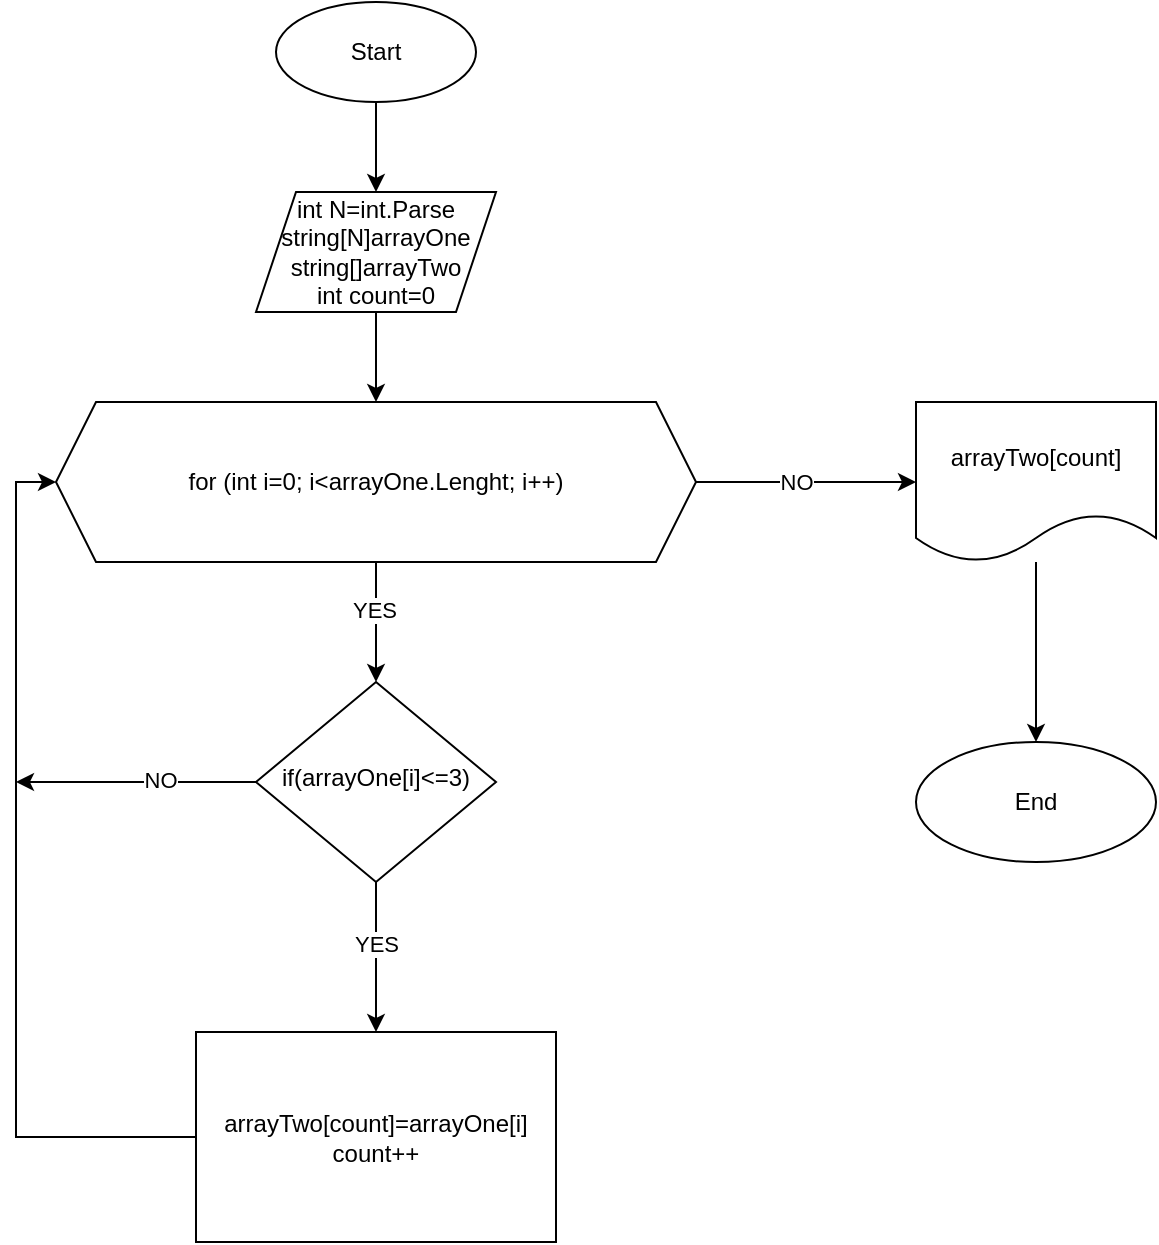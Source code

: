 <mxfile version="20.5.3" type="device"><diagram id="C5RBs43oDa-KdzZeNtuy" name="Page-1"><mxGraphModel dx="1422" dy="762" grid="1" gridSize="10" guides="1" tooltips="1" connect="1" arrows="1" fold="1" page="1" pageScale="1" pageWidth="827" pageHeight="1169" math="0" shadow="0"><root><mxCell id="WIyWlLk6GJQsqaUBKTNV-0"/><mxCell id="WIyWlLk6GJQsqaUBKTNV-1" parent="WIyWlLk6GJQsqaUBKTNV-0"/><mxCell id="Hsx6DQX_r-x9BupJakEi-3" style="edgeStyle=orthogonalEdgeStyle;rounded=0;orthogonalLoop=1;jettySize=auto;html=1;exitX=0.5;exitY=1;exitDx=0;exitDy=0;entryX=0.5;entryY=0;entryDx=0;entryDy=0;" parent="WIyWlLk6GJQsqaUBKTNV-1" source="WIyWlLk6GJQsqaUBKTNV-6" target="Hsx6DQX_r-x9BupJakEi-2" edge="1"><mxGeometry relative="1" as="geometry"/></mxCell><mxCell id="Hsx6DQX_r-x9BupJakEi-6" value="YES" style="edgeLabel;html=1;align=center;verticalAlign=middle;resizable=0;points=[];" parent="Hsx6DQX_r-x9BupJakEi-3" vertex="1" connectable="0"><mxGeometry x="-0.173" relative="1" as="geometry"><mxPoint as="offset"/></mxGeometry></mxCell><mxCell id="Hsx6DQX_r-x9BupJakEi-9" style="edgeStyle=orthogonalEdgeStyle;rounded=0;orthogonalLoop=1;jettySize=auto;html=1;exitX=0;exitY=0.5;exitDx=0;exitDy=0;" parent="WIyWlLk6GJQsqaUBKTNV-1" source="WIyWlLk6GJQsqaUBKTNV-6" edge="1"><mxGeometry relative="1" as="geometry"><mxPoint x="30" y="460" as="targetPoint"/></mxGeometry></mxCell><mxCell id="Hsx6DQX_r-x9BupJakEi-10" value="NO" style="edgeLabel;html=1;align=center;verticalAlign=middle;resizable=0;points=[];" parent="Hsx6DQX_r-x9BupJakEi-9" vertex="1" connectable="0"><mxGeometry x="-0.193" y="-1" relative="1" as="geometry"><mxPoint as="offset"/></mxGeometry></mxCell><mxCell id="WIyWlLk6GJQsqaUBKTNV-6" value="if(arrayOne[i]&amp;lt;=3)" style="rhombus;whiteSpace=wrap;html=1;shadow=0;fontFamily=Helvetica;fontSize=12;align=center;strokeWidth=1;spacing=6;spacingTop=-4;" parent="WIyWlLk6GJQsqaUBKTNV-1" vertex="1"><mxGeometry x="150" y="410" width="120" height="100" as="geometry"/></mxCell><mxCell id="WRdfaMwioGdMDIT-bWVR-1" style="edgeStyle=orthogonalEdgeStyle;rounded=0;orthogonalLoop=1;jettySize=auto;html=1;exitX=0.5;exitY=1;exitDx=0;exitDy=0;" parent="WIyWlLk6GJQsqaUBKTNV-1" source="WRdfaMwioGdMDIT-bWVR-0" edge="1"><mxGeometry relative="1" as="geometry"><mxPoint x="210" y="165" as="targetPoint"/></mxGeometry></mxCell><mxCell id="WRdfaMwioGdMDIT-bWVR-0" value="Start" style="ellipse;whiteSpace=wrap;html=1;" parent="WIyWlLk6GJQsqaUBKTNV-1" vertex="1"><mxGeometry x="160" y="70" width="100" height="50" as="geometry"/></mxCell><mxCell id="Hsx6DQX_r-x9BupJakEi-1" style="edgeStyle=orthogonalEdgeStyle;rounded=0;orthogonalLoop=1;jettySize=auto;html=1;exitX=0.5;exitY=1;exitDx=0;exitDy=0;entryX=0.5;entryY=0;entryDx=0;entryDy=0;" parent="WIyWlLk6GJQsqaUBKTNV-1" source="bWpqtmykSIc4OuOv9X5N-0" target="WIyWlLk6GJQsqaUBKTNV-6" edge="1"><mxGeometry relative="1" as="geometry"/></mxCell><mxCell id="Hsx6DQX_r-x9BupJakEi-5" value="YES" style="edgeLabel;html=1;align=center;verticalAlign=middle;resizable=0;points=[];" parent="Hsx6DQX_r-x9BupJakEi-1" vertex="1" connectable="0"><mxGeometry x="-0.207" y="-1" relative="1" as="geometry"><mxPoint as="offset"/></mxGeometry></mxCell><mxCell id="Hsx6DQX_r-x9BupJakEi-8" style="edgeStyle=orthogonalEdgeStyle;rounded=0;orthogonalLoop=1;jettySize=auto;html=1;exitX=1;exitY=0.5;exitDx=0;exitDy=0;entryX=0;entryY=0.5;entryDx=0;entryDy=0;" parent="WIyWlLk6GJQsqaUBKTNV-1" source="bWpqtmykSIc4OuOv9X5N-0" target="Hsx6DQX_r-x9BupJakEi-7" edge="1"><mxGeometry relative="1" as="geometry"/></mxCell><mxCell id="Hsx6DQX_r-x9BupJakEi-11" value="NO" style="edgeLabel;html=1;align=center;verticalAlign=middle;resizable=0;points=[];" parent="Hsx6DQX_r-x9BupJakEi-8" vertex="1" connectable="0"><mxGeometry x="-0.097" relative="1" as="geometry"><mxPoint as="offset"/></mxGeometry></mxCell><mxCell id="bWpqtmykSIc4OuOv9X5N-0" value="&lt;p&gt;for (int i=0; i&amp;lt;arrayOne.Lenght; i++)&lt;/p&gt;" style="shape=hexagon;perimeter=hexagonPerimeter2;whiteSpace=wrap;html=1;fixedSize=1;" parent="WIyWlLk6GJQsqaUBKTNV-1" vertex="1"><mxGeometry x="50" y="270" width="320" height="80" as="geometry"/></mxCell><mxCell id="Hsx6DQX_r-x9BupJakEi-4" style="edgeStyle=orthogonalEdgeStyle;rounded=0;orthogonalLoop=1;jettySize=auto;html=1;exitX=0;exitY=0.5;exitDx=0;exitDy=0;entryX=0;entryY=0.5;entryDx=0;entryDy=0;" parent="WIyWlLk6GJQsqaUBKTNV-1" source="Hsx6DQX_r-x9BupJakEi-2" target="bWpqtmykSIc4OuOv9X5N-0" edge="1"><mxGeometry relative="1" as="geometry"/></mxCell><mxCell id="Hsx6DQX_r-x9BupJakEi-2" value="arrayTwo[count]=arrayOne[i]&lt;br&gt;count++" style="rounded=0;whiteSpace=wrap;html=1;" parent="WIyWlLk6GJQsqaUBKTNV-1" vertex="1"><mxGeometry x="120" y="585" width="180" height="105" as="geometry"/></mxCell><mxCell id="Hsx6DQX_r-x9BupJakEi-13" value="" style="edgeStyle=orthogonalEdgeStyle;rounded=0;orthogonalLoop=1;jettySize=auto;html=1;" parent="WIyWlLk6GJQsqaUBKTNV-1" source="Hsx6DQX_r-x9BupJakEi-7" target="Hsx6DQX_r-x9BupJakEi-12" edge="1"><mxGeometry relative="1" as="geometry"/></mxCell><mxCell id="Hsx6DQX_r-x9BupJakEi-7" value="arrayTwo[count]" style="shape=document;whiteSpace=wrap;html=1;boundedLbl=1;" parent="WIyWlLk6GJQsqaUBKTNV-1" vertex="1"><mxGeometry x="480" y="270" width="120" height="80" as="geometry"/></mxCell><mxCell id="Hsx6DQX_r-x9BupJakEi-12" value="End" style="ellipse;whiteSpace=wrap;html=1;" parent="WIyWlLk6GJQsqaUBKTNV-1" vertex="1"><mxGeometry x="480" y="440" width="120" height="60" as="geometry"/></mxCell><mxCell id="Hsx6DQX_r-x9BupJakEi-15" style="edgeStyle=orthogonalEdgeStyle;rounded=0;orthogonalLoop=1;jettySize=auto;html=1;exitX=0.5;exitY=1;exitDx=0;exitDy=0;entryX=0.5;entryY=0;entryDx=0;entryDy=0;" parent="WIyWlLk6GJQsqaUBKTNV-1" source="Hsx6DQX_r-x9BupJakEi-14" target="bWpqtmykSIc4OuOv9X5N-0" edge="1"><mxGeometry relative="1" as="geometry"/></mxCell><mxCell id="Hsx6DQX_r-x9BupJakEi-14" value="int N=int.Parse&lt;br&gt;string[N]arrayOne&lt;br&gt;string[]arrayTwo&lt;br&gt;int count=0" style="shape=parallelogram;perimeter=parallelogramPerimeter;whiteSpace=wrap;html=1;fixedSize=1;" parent="WIyWlLk6GJQsqaUBKTNV-1" vertex="1"><mxGeometry x="150" y="165" width="120" height="60" as="geometry"/></mxCell></root></mxGraphModel></diagram></mxfile>